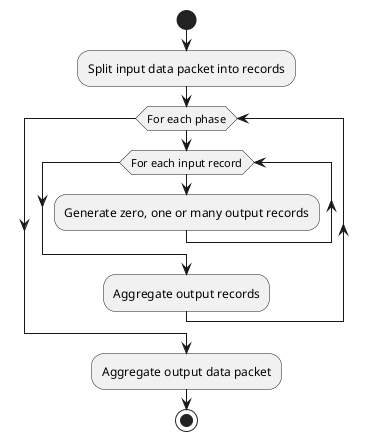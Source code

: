 @startuml
start
:Split input data packet into records;
while (For each phase)
    while (For each input record)
        :Generate zero, one or many output records;
    endwhile
    :Aggregate output records;
endwhile
:Aggregate output data packet;
stop
@enduml
